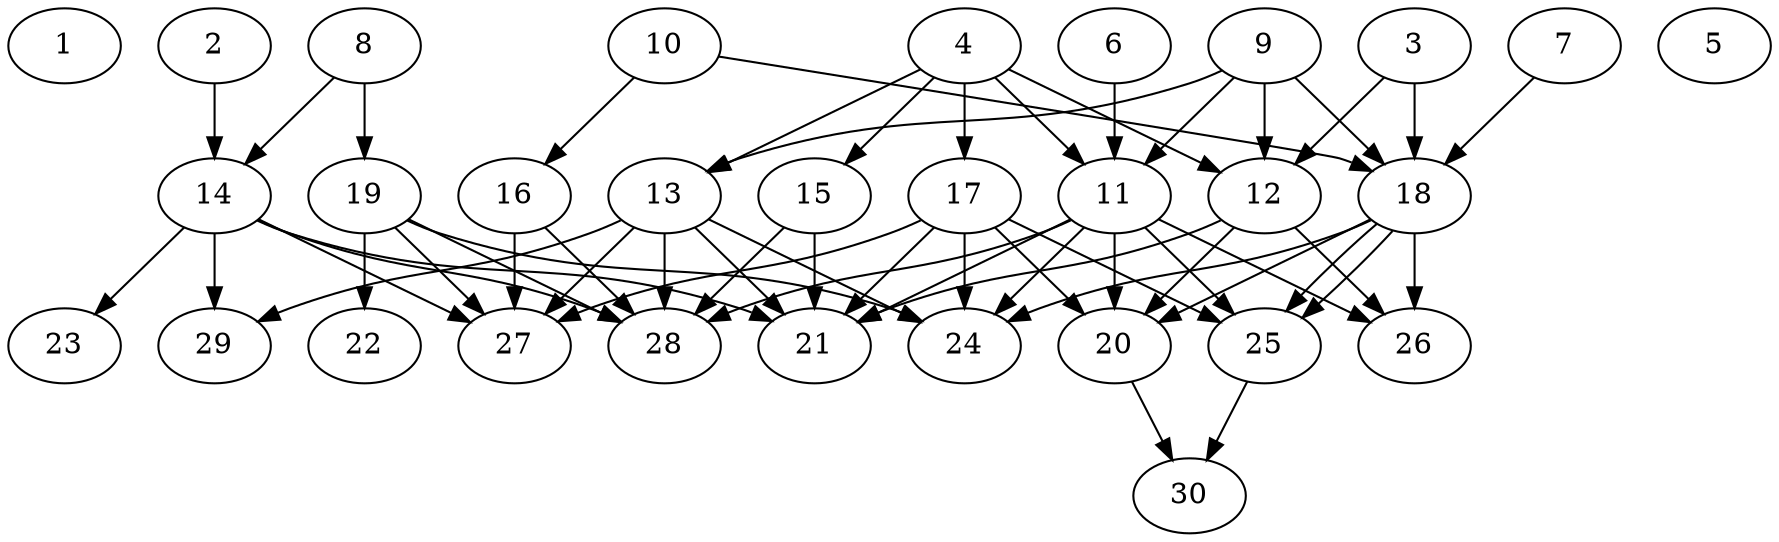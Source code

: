 // DAG automatically generated by daggen at Thu Oct  3 14:04:18 2019
// ./daggen --dot -n 30 --ccr 0.5 --fat 0.7 --regular 0.9 --density 0.7 --mindata 5242880 --maxdata 52428800 
digraph G {
  1 [size="71929856", alpha="0.03", expect_size="35964928"] 
  2 [size="95995904", alpha="0.14", expect_size="47997952"] 
  2 -> 14 [size ="47997952"]
  3 [size="15515648", alpha="0.11", expect_size="7757824"] 
  3 -> 12 [size ="7757824"]
  3 -> 18 [size ="7757824"]
  4 [size="36984832", alpha="0.13", expect_size="18492416"] 
  4 -> 11 [size ="18492416"]
  4 -> 12 [size ="18492416"]
  4 -> 13 [size ="18492416"]
  4 -> 15 [size ="18492416"]
  4 -> 17 [size ="18492416"]
  5 [size="39438336", alpha="0.15", expect_size="19719168"] 
  6 [size="24750080", alpha="0.16", expect_size="12375040"] 
  6 -> 11 [size ="12375040"]
  7 [size="40613888", alpha="0.00", expect_size="20306944"] 
  7 -> 18 [size ="20306944"]
  8 [size="96753664", alpha="0.16", expect_size="48376832"] 
  8 -> 14 [size ="48376832"]
  8 -> 19 [size ="48376832"]
  9 [size="67563520", alpha="0.18", expect_size="33781760"] 
  9 -> 11 [size ="33781760"]
  9 -> 12 [size ="33781760"]
  9 -> 13 [size ="33781760"]
  9 -> 18 [size ="33781760"]
  10 [size="65486848", alpha="0.16", expect_size="32743424"] 
  10 -> 16 [size ="32743424"]
  10 -> 18 [size ="32743424"]
  11 [size="17659904", alpha="0.00", expect_size="8829952"] 
  11 -> 20 [size ="8829952"]
  11 -> 21 [size ="8829952"]
  11 -> 24 [size ="8829952"]
  11 -> 25 [size ="8829952"]
  11 -> 26 [size ="8829952"]
  11 -> 28 [size ="8829952"]
  12 [size="30654464", alpha="0.18", expect_size="15327232"] 
  12 -> 20 [size ="15327232"]
  12 -> 21 [size ="15327232"]
  12 -> 26 [size ="15327232"]
  13 [size="96186368", alpha="0.08", expect_size="48093184"] 
  13 -> 21 [size ="48093184"]
  13 -> 24 [size ="48093184"]
  13 -> 27 [size ="48093184"]
  13 -> 28 [size ="48093184"]
  13 -> 29 [size ="48093184"]
  14 [size="54659072", alpha="0.15", expect_size="27329536"] 
  14 -> 21 [size ="27329536"]
  14 -> 23 [size ="27329536"]
  14 -> 27 [size ="27329536"]
  14 -> 28 [size ="27329536"]
  14 -> 29 [size ="27329536"]
  15 [size="22767616", alpha="0.09", expect_size="11383808"] 
  15 -> 21 [size ="11383808"]
  15 -> 28 [size ="11383808"]
  16 [size="95522816", alpha="0.14", expect_size="47761408"] 
  16 -> 27 [size ="47761408"]
  16 -> 28 [size ="47761408"]
  17 [size="74788864", alpha="0.02", expect_size="37394432"] 
  17 -> 20 [size ="37394432"]
  17 -> 21 [size ="37394432"]
  17 -> 24 [size ="37394432"]
  17 -> 25 [size ="37394432"]
  17 -> 27 [size ="37394432"]
  18 [size="75202560", alpha="0.18", expect_size="37601280"] 
  18 -> 20 [size ="37601280"]
  18 -> 24 [size ="37601280"]
  18 -> 25 [size ="37601280"]
  18 -> 25 [size ="37601280"]
  18 -> 26 [size ="37601280"]
  19 [size="55148544", alpha="0.06", expect_size="27574272"] 
  19 -> 22 [size ="27574272"]
  19 -> 24 [size ="27574272"]
  19 -> 27 [size ="27574272"]
  19 -> 28 [size ="27574272"]
  20 [size="43483136", alpha="0.16", expect_size="21741568"] 
  20 -> 30 [size ="21741568"]
  21 [size="26658816", alpha="0.18", expect_size="13329408"] 
  22 [size="28465152", alpha="0.19", expect_size="14232576"] 
  23 [size="17172480", alpha="0.01", expect_size="8586240"] 
  24 [size="52842496", alpha="0.08", expect_size="26421248"] 
  25 [size="30871552", alpha="0.02", expect_size="15435776"] 
  25 -> 30 [size ="15435776"]
  26 [size="74256384", alpha="0.18", expect_size="37128192"] 
  27 [size="47482880", alpha="0.01", expect_size="23741440"] 
  28 [size="57602048", alpha="0.02", expect_size="28801024"] 
  29 [size="47454208", alpha="0.16", expect_size="23727104"] 
  30 [size="75907072", alpha="0.01", expect_size="37953536"] 
}
